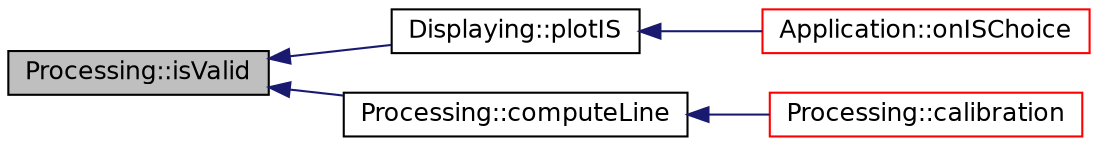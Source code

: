 digraph "Processing::isValid"
{
 // INTERACTIVE_SVG=YES
  edge [fontname="Helvetica",fontsize="12",labelfontname="Helvetica",labelfontsize="12"];
  node [fontname="Helvetica",fontsize="12",shape=record];
  rankdir="LR";
  Node1 [label="Processing::isValid",height=0.2,width=0.4,color="black", fillcolor="grey75", style="filled" fontcolor="black"];
  Node1 -> Node2 [dir="back",color="midnightblue",fontsize="12",style="solid",fontname="Helvetica"];
  Node2 [label="Displaying::plotIS",height=0.2,width=0.4,color="black", fillcolor="white", style="filled",URL="$a00003.html#a836d9f49a3480b021e2c2fa22e05d6b1",tooltip="Plots internal standard curve. "];
  Node2 -> Node3 [dir="back",color="midnightblue",fontsize="12",style="solid",fontname="Helvetica"];
  Node3 [label="Application::onISChoice",height=0.2,width=0.4,color="red", fillcolor="white", style="filled",URL="$a00001.html#a9c0b6e60ede4b6f2c60abe874f351994",tooltip="Slot of choosing Internal standard plot plot to diplay. "];
  Node1 -> Node4 [dir="back",color="midnightblue",fontsize="12",style="solid",fontname="Helvetica"];
  Node4 [label="Processing::computeLine",height=0.2,width=0.4,color="black", fillcolor="white", style="filled",URL="$a00011.html#a5fbd5c910da7cec1497168d1d217f1ed",tooltip="Computes a calibration line. "];
  Node4 -> Node5 [dir="back",color="midnightblue",fontsize="12",style="solid",fontname="Helvetica"];
  Node5 [label="Processing::calibration",height=0.2,width=0.4,color="red", fillcolor="white", style="filled",URL="$a00011.html#aab8fde82e21bbe6c59a743bac8480c49",tooltip="Computes calibration lines. "];
}

